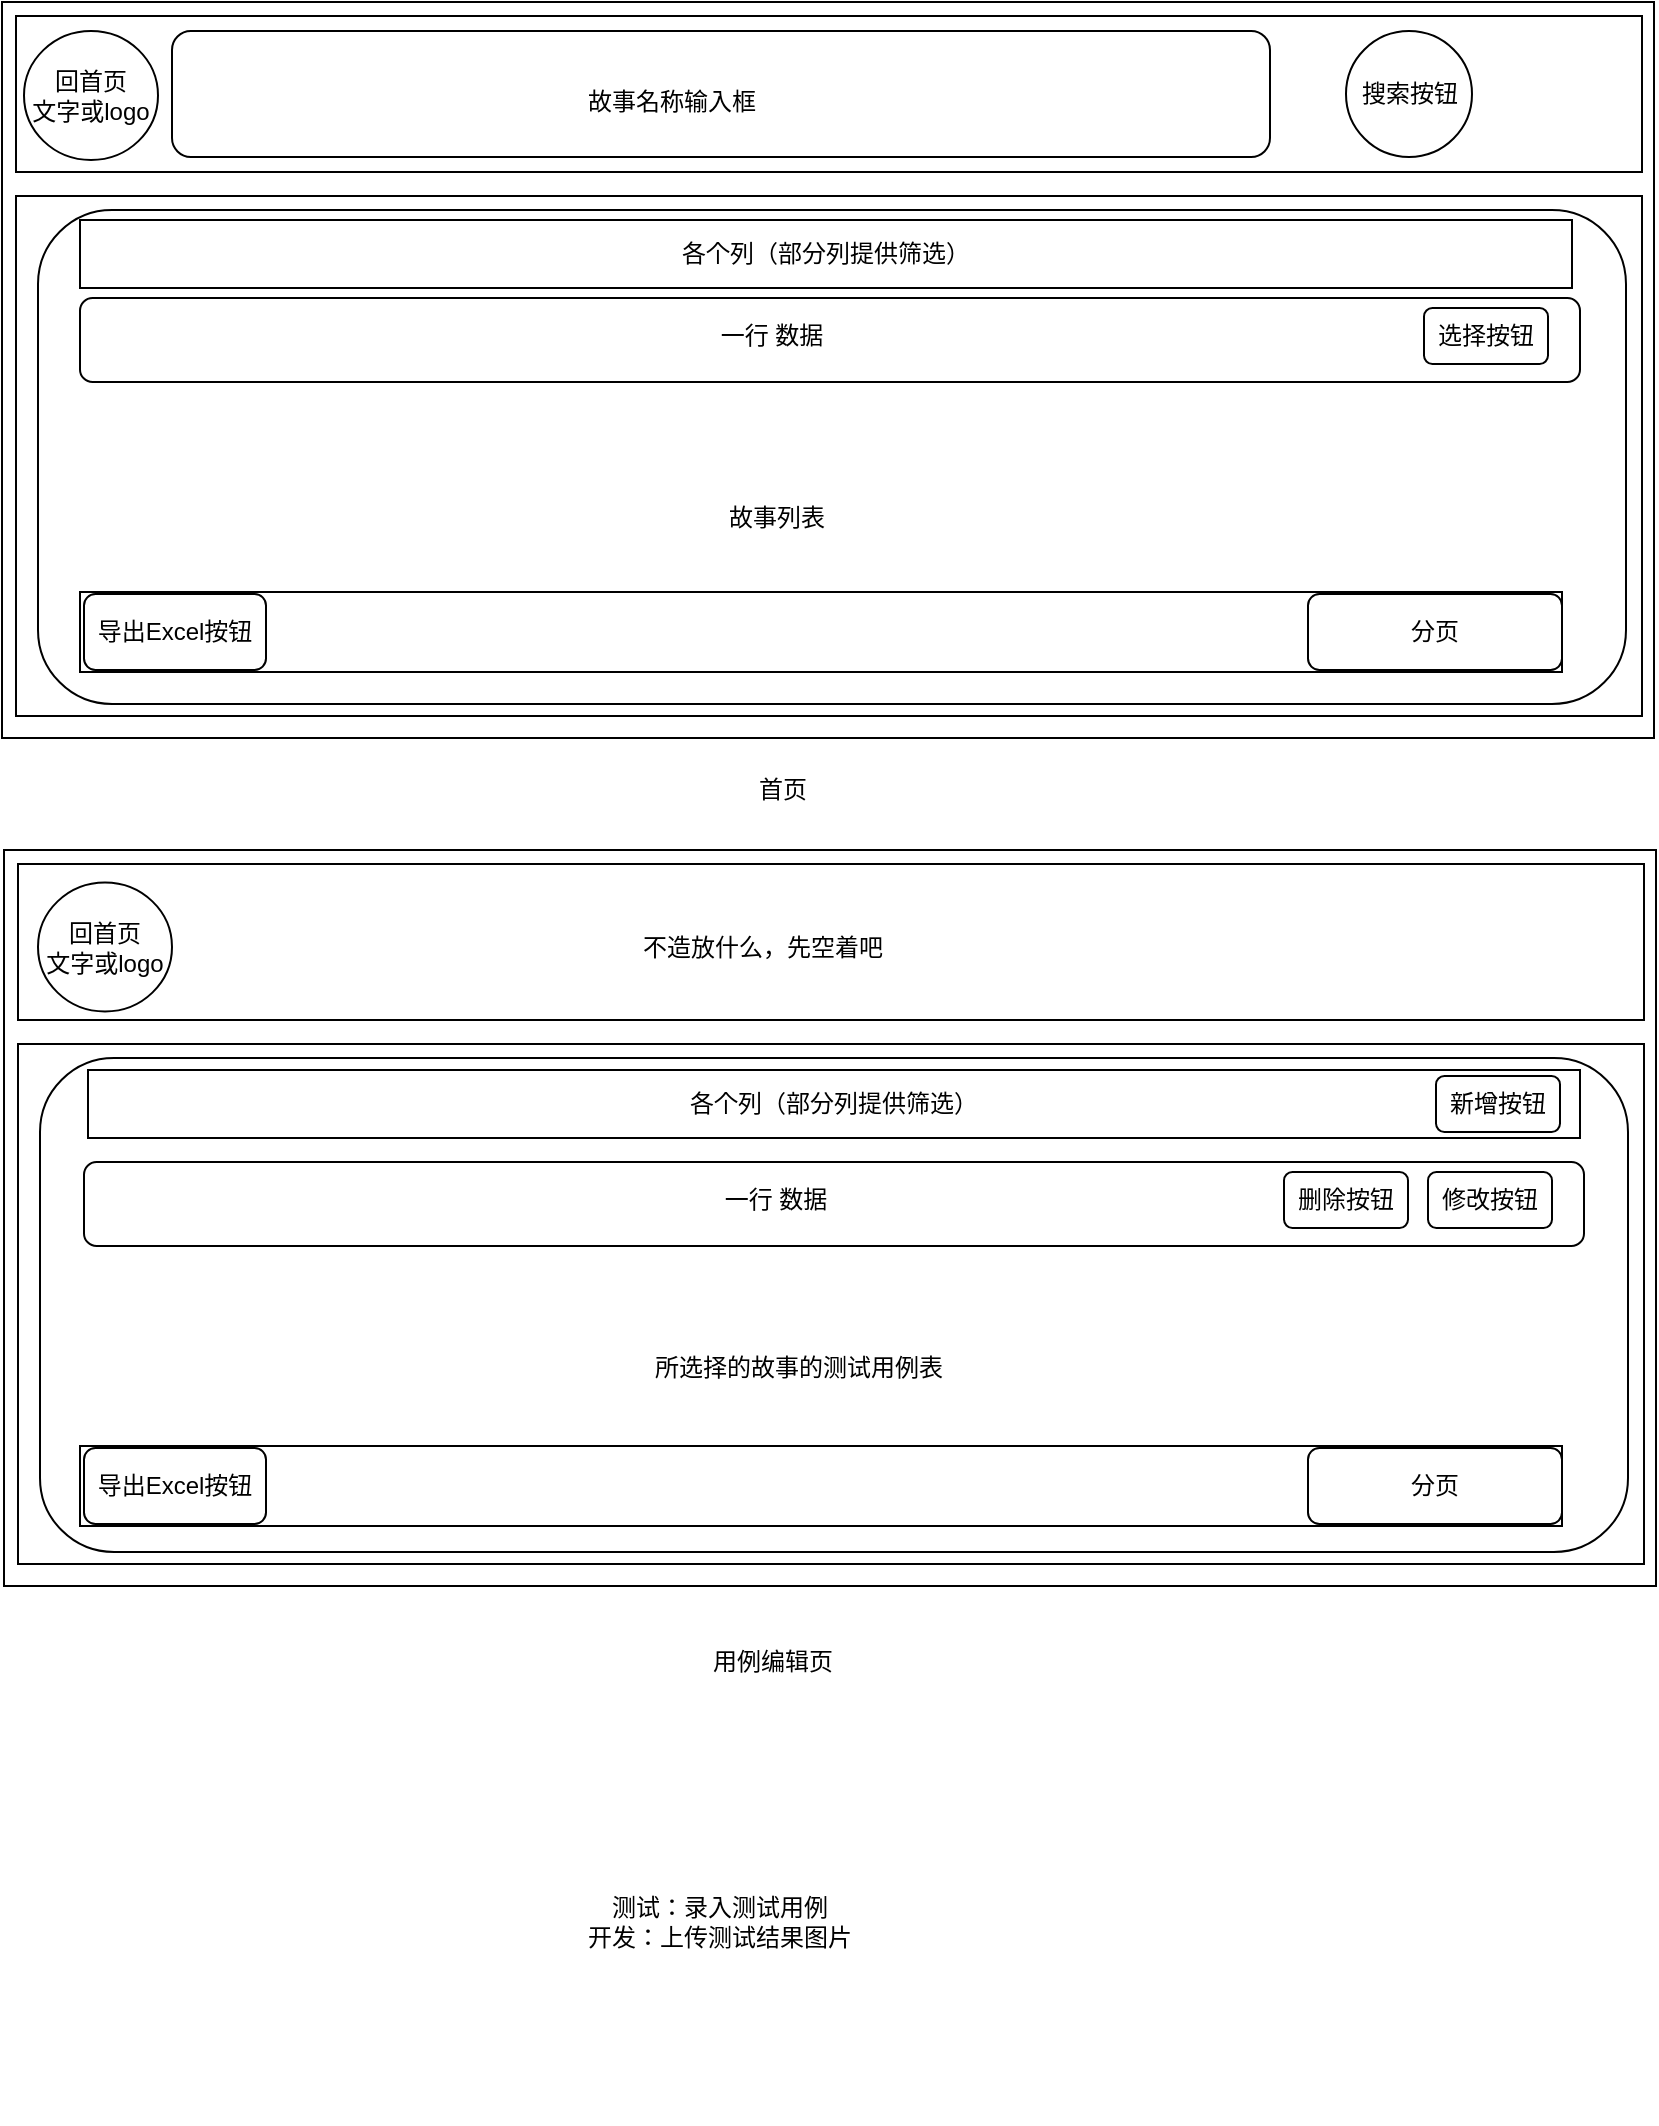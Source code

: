<mxfile version="13.8.7" type="github">
  <diagram id="KSNdyoD9CJhGDInZiR0q" name="Page-1">
    <mxGraphModel dx="1550" dy="868" grid="0" gridSize="10" guides="1" tooltips="1" connect="1" arrows="1" fold="1" page="1" pageScale="1" pageWidth="827" pageHeight="1169" math="0" shadow="0">
      <root>
        <mxCell id="0" />
        <mxCell id="1" parent="0" />
        <mxCell id="_sOLBBAnQOJj8jyo4fsQ-3" value="" style="rounded=0;whiteSpace=wrap;html=1;" parent="1" vertex="1">
          <mxGeometry width="826" height="368" as="geometry" />
        </mxCell>
        <mxCell id="_sOLBBAnQOJj8jyo4fsQ-4" value="" style="rounded=0;whiteSpace=wrap;html=1;" parent="1" vertex="1">
          <mxGeometry x="7" y="7" width="813" height="78" as="geometry" />
        </mxCell>
        <mxCell id="_sOLBBAnQOJj8jyo4fsQ-5" value="" style="rounded=1;whiteSpace=wrap;html=1;" parent="1" vertex="1">
          <mxGeometry x="85" y="14.5" width="549" height="63" as="geometry" />
        </mxCell>
        <mxCell id="_sOLBBAnQOJj8jyo4fsQ-6" value="" style="ellipse;whiteSpace=wrap;html=1;aspect=fixed;" parent="1" vertex="1">
          <mxGeometry x="672" y="14.5" width="63" height="63" as="geometry" />
        </mxCell>
        <mxCell id="_sOLBBAnQOJj8jyo4fsQ-7" value="" style="rounded=0;whiteSpace=wrap;html=1;" parent="1" vertex="1">
          <mxGeometry x="7" y="97" width="813" height="260" as="geometry" />
        </mxCell>
        <mxCell id="_sOLBBAnQOJj8jyo4fsQ-8" value="" style="rounded=1;whiteSpace=wrap;html=1;" parent="1" vertex="1">
          <mxGeometry x="18" y="104" width="794" height="247" as="geometry" />
        </mxCell>
        <mxCell id="JLEJkPaVuerRpg4LAD68-1" value="故事名称输入框" style="text;html=1;strokeColor=none;fillColor=none;align=center;verticalAlign=middle;whiteSpace=wrap;rounded=0;" vertex="1" parent="1">
          <mxGeometry x="135.5" y="31" width="398" height="38" as="geometry" />
        </mxCell>
        <mxCell id="JLEJkPaVuerRpg4LAD68-2" value="搜索按钮" style="text;html=1;strokeColor=none;fillColor=none;align=center;verticalAlign=middle;whiteSpace=wrap;rounded=0;" vertex="1" parent="1">
          <mxGeometry x="677.5" y="34.5" width="52" height="23" as="geometry" />
        </mxCell>
        <mxCell id="JLEJkPaVuerRpg4LAD68-3" value="故事列表" style="text;html=1;strokeColor=none;fillColor=none;align=center;verticalAlign=middle;whiteSpace=wrap;rounded=0;" vertex="1" parent="1">
          <mxGeometry x="92" y="217" width="591" height="81" as="geometry" />
        </mxCell>
        <mxCell id="JLEJkPaVuerRpg4LAD68-4" value="" style="rounded=0;whiteSpace=wrap;html=1;" vertex="1" parent="1">
          <mxGeometry x="1" y="424" width="826" height="368" as="geometry" />
        </mxCell>
        <mxCell id="JLEJkPaVuerRpg4LAD68-5" value="" style="rounded=0;whiteSpace=wrap;html=1;" vertex="1" parent="1">
          <mxGeometry x="8" y="431" width="813" height="78" as="geometry" />
        </mxCell>
        <mxCell id="JLEJkPaVuerRpg4LAD68-8" value="" style="rounded=0;whiteSpace=wrap;html=1;" vertex="1" parent="1">
          <mxGeometry x="8" y="521" width="813" height="260" as="geometry" />
        </mxCell>
        <mxCell id="JLEJkPaVuerRpg4LAD68-9" value="" style="rounded=1;whiteSpace=wrap;html=1;" vertex="1" parent="1">
          <mxGeometry x="19" y="528" width="794" height="247" as="geometry" />
        </mxCell>
        <mxCell id="JLEJkPaVuerRpg4LAD68-12" value="所选择的故事的测试用例表" style="text;html=1;strokeColor=none;fillColor=none;align=center;verticalAlign=middle;whiteSpace=wrap;rounded=0;" vertex="1" parent="1">
          <mxGeometry x="101" y="634" width="595" height="97" as="geometry" />
        </mxCell>
        <mxCell id="JLEJkPaVuerRpg4LAD68-13" value="测试：录入测试用例&lt;br&gt;开发：上传测试结果图片" style="text;html=1;strokeColor=none;fillColor=none;align=center;verticalAlign=middle;whiteSpace=wrap;rounded=0;" vertex="1" parent="1">
          <mxGeometry x="92" y="858" width="534" height="203" as="geometry" />
        </mxCell>
        <mxCell id="JLEJkPaVuerRpg4LAD68-15" value="不造放什么，先空着吧" style="text;html=1;strokeColor=none;fillColor=none;align=center;verticalAlign=middle;whiteSpace=wrap;rounded=0;" vertex="1" parent="1">
          <mxGeometry x="159" y="448" width="443" height="49" as="geometry" />
        </mxCell>
        <mxCell id="JLEJkPaVuerRpg4LAD68-16" value="各个列（部分列提供筛选）" style="rounded=0;whiteSpace=wrap;html=1;" vertex="1" parent="1">
          <mxGeometry x="39" y="109" width="746" height="34" as="geometry" />
        </mxCell>
        <mxCell id="JLEJkPaVuerRpg4LAD68-18" value="" style="rounded=1;whiteSpace=wrap;html=1;" vertex="1" parent="1">
          <mxGeometry x="39" y="148" width="750" height="42" as="geometry" />
        </mxCell>
        <mxCell id="JLEJkPaVuerRpg4LAD68-17" value="选择按钮" style="rounded=1;whiteSpace=wrap;html=1;" vertex="1" parent="1">
          <mxGeometry x="711" y="153" width="62" height="28" as="geometry" />
        </mxCell>
        <mxCell id="JLEJkPaVuerRpg4LAD68-19" value="一行 数据" style="text;html=1;strokeColor=none;fillColor=none;align=center;verticalAlign=middle;whiteSpace=wrap;rounded=0;" vertex="1" parent="1">
          <mxGeometry x="67" y="155.5" width="636" height="23" as="geometry" />
        </mxCell>
        <mxCell id="JLEJkPaVuerRpg4LAD68-20" value="各个列（部分列提供筛选）" style="rounded=0;whiteSpace=wrap;html=1;" vertex="1" parent="1">
          <mxGeometry x="43" y="534" width="746" height="34" as="geometry" />
        </mxCell>
        <mxCell id="JLEJkPaVuerRpg4LAD68-21" value="" style="rounded=1;whiteSpace=wrap;html=1;" vertex="1" parent="1">
          <mxGeometry x="41" y="580" width="750" height="42" as="geometry" />
        </mxCell>
        <mxCell id="JLEJkPaVuerRpg4LAD68-22" value="修改按钮" style="rounded=1;whiteSpace=wrap;html=1;" vertex="1" parent="1">
          <mxGeometry x="713" y="585" width="62" height="28" as="geometry" />
        </mxCell>
        <mxCell id="JLEJkPaVuerRpg4LAD68-23" value="一行 数据" style="text;html=1;strokeColor=none;fillColor=none;align=center;verticalAlign=middle;whiteSpace=wrap;rounded=0;" vertex="1" parent="1">
          <mxGeometry x="69" y="587.5" width="636" height="23" as="geometry" />
        </mxCell>
        <mxCell id="JLEJkPaVuerRpg4LAD68-24" value="删除按钮" style="rounded=1;whiteSpace=wrap;html=1;" vertex="1" parent="1">
          <mxGeometry x="641" y="585" width="62" height="28" as="geometry" />
        </mxCell>
        <mxCell id="JLEJkPaVuerRpg4LAD68-25" value="新增按钮" style="rounded=1;whiteSpace=wrap;html=1;" vertex="1" parent="1">
          <mxGeometry x="717" y="537" width="62" height="28" as="geometry" />
        </mxCell>
        <mxCell id="JLEJkPaVuerRpg4LAD68-26" value="" style="rounded=0;whiteSpace=wrap;html=1;" vertex="1" parent="1">
          <mxGeometry x="39" y="295" width="741" height="40" as="geometry" />
        </mxCell>
        <mxCell id="JLEJkPaVuerRpg4LAD68-27" value="导出Excel按钮" style="rounded=1;whiteSpace=wrap;html=1;" vertex="1" parent="1">
          <mxGeometry x="41" y="296" width="91" height="38" as="geometry" />
        </mxCell>
        <mxCell id="JLEJkPaVuerRpg4LAD68-28" value="分页" style="rounded=1;whiteSpace=wrap;html=1;" vertex="1" parent="1">
          <mxGeometry x="653" y="296" width="127" height="38" as="geometry" />
        </mxCell>
        <mxCell id="JLEJkPaVuerRpg4LAD68-29" value="" style="rounded=0;whiteSpace=wrap;html=1;" vertex="1" parent="1">
          <mxGeometry x="39" y="722" width="741" height="40" as="geometry" />
        </mxCell>
        <mxCell id="JLEJkPaVuerRpg4LAD68-30" value="导出Excel按钮" style="rounded=1;whiteSpace=wrap;html=1;" vertex="1" parent="1">
          <mxGeometry x="41" y="723" width="91" height="38" as="geometry" />
        </mxCell>
        <mxCell id="JLEJkPaVuerRpg4LAD68-31" value="分页" style="rounded=1;whiteSpace=wrap;html=1;" vertex="1" parent="1">
          <mxGeometry x="653" y="723" width="127" height="38" as="geometry" />
        </mxCell>
        <mxCell id="JLEJkPaVuerRpg4LAD68-32" value="首页" style="text;html=1;strokeColor=none;fillColor=none;align=center;verticalAlign=middle;whiteSpace=wrap;rounded=0;" vertex="1" parent="1">
          <mxGeometry x="338" y="379" width="105" height="30" as="geometry" />
        </mxCell>
        <mxCell id="JLEJkPaVuerRpg4LAD68-33" value="用例编辑页" style="text;html=1;strokeColor=none;fillColor=none;align=center;verticalAlign=middle;whiteSpace=wrap;rounded=0;" vertex="1" parent="1">
          <mxGeometry x="332.5" y="815" width="105" height="30" as="geometry" />
        </mxCell>
        <mxCell id="JLEJkPaVuerRpg4LAD68-34" value="回首页&lt;br&gt;文字或logo" style="ellipse;whiteSpace=wrap;html=1;" vertex="1" parent="1">
          <mxGeometry x="11" y="14.5" width="67" height="64.5" as="geometry" />
        </mxCell>
        <mxCell id="JLEJkPaVuerRpg4LAD68-35" value="回首页&lt;br&gt;文字或logo" style="ellipse;whiteSpace=wrap;html=1;" vertex="1" parent="1">
          <mxGeometry x="18" y="440.25" width="67" height="64.5" as="geometry" />
        </mxCell>
      </root>
    </mxGraphModel>
  </diagram>
</mxfile>
